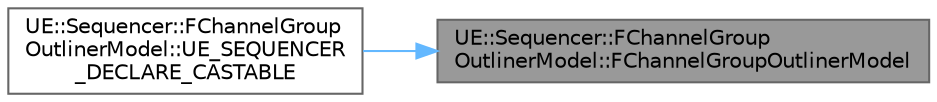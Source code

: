 digraph "UE::Sequencer::FChannelGroupOutlinerModel::FChannelGroupOutlinerModel"
{
 // INTERACTIVE_SVG=YES
 // LATEX_PDF_SIZE
  bgcolor="transparent";
  edge [fontname=Helvetica,fontsize=10,labelfontname=Helvetica,labelfontsize=10];
  node [fontname=Helvetica,fontsize=10,shape=box,height=0.2,width=0.4];
  rankdir="RL";
  Node1 [id="Node000001",label="UE::Sequencer::FChannelGroup\lOutlinerModel::FChannelGroupOutlinerModel",height=0.2,width=0.4,color="gray40", fillcolor="grey60", style="filled", fontcolor="black",tooltip=" "];
  Node1 -> Node2 [id="edge1_Node000001_Node000002",dir="back",color="steelblue1",style="solid",tooltip=" "];
  Node2 [id="Node000002",label="UE::Sequencer::FChannelGroup\lOutlinerModel::UE_SEQUENCER\l_DECLARE_CASTABLE",height=0.2,width=0.4,color="grey40", fillcolor="white", style="filled",URL="$d6/d43/classUE_1_1Sequencer_1_1FChannelGroupOutlinerModel.html#a5caabb3b1e1f89ff5e3c460e7024dae4",tooltip=" "];
}
